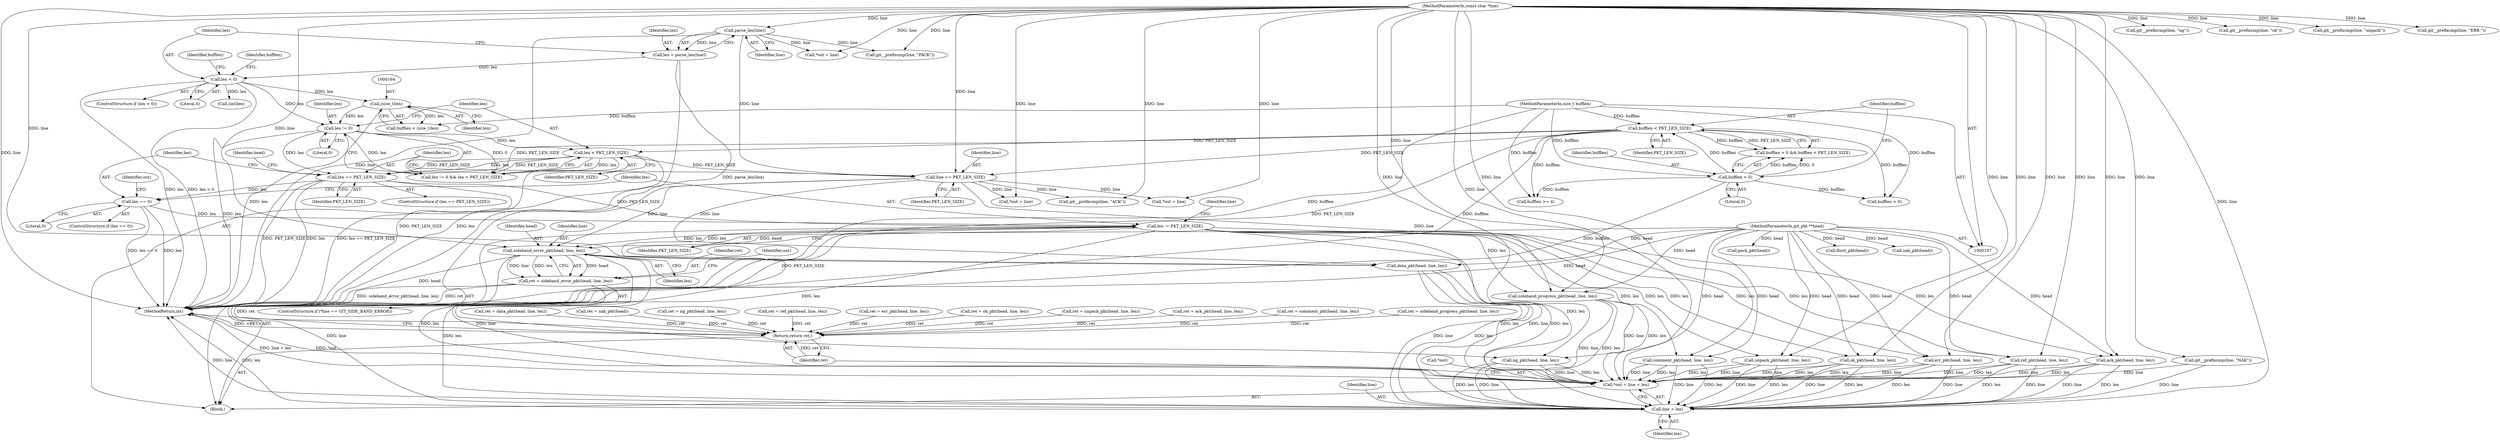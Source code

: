 digraph "0_libgit2_66e3774d279672ee51c3b54545a79d20d1ada834@pointer" {
"1000242" [label="(Call,sideband_error_pkt(head, line, len))"];
"1000108" [label="(MethodParameterIn,git_pkt **head)"];
"1000178" [label="(Call,line += PKT_LEN_SIZE)"];
"1000120" [label="(Call,bufflen < PKT_LEN_SIZE)"];
"1000117" [label="(Call,bufflen > 0)"];
"1000111" [label="(MethodParameterIn,size_t bufflen)"];
"1000173" [label="(Call,len < PKT_LEN_SIZE)"];
"1000170" [label="(Call,len != 0)"];
"1000130" [label="(Call,len < 0)"];
"1000125" [label="(Call,len = parse_len(line))"];
"1000127" [label="(Call,parse_len(line))"];
"1000109" [label="(MethodParameterIn,const char *line)"];
"1000163" [label="(Call,(size_t)len)"];
"1000208" [label="(Call,len -= PKT_LEN_SIZE)"];
"1000182" [label="(Call,len == PKT_LEN_SIZE)"];
"1000197" [label="(Call,len == 0)"];
"1000240" [label="(Call,ret = sideband_error_pkt(head, line, len))"];
"1000341" [label="(Return,return ret;)"];
"1000335" [label="(Call,*out = line + len)"];
"1000338" [label="(Call,line + len)"];
"1000169" [label="(Call,len != 0 && len < PKT_LEN_SIZE)"];
"1000218" [label="(Call,data_pkt(head, line, len))"];
"1000307" [label="(Call,git__prefixcmp(line, \"ng\"))"];
"1000108" [label="(MethodParameterIn,git_pkt **head)"];
"1000240" [label="(Call,ret = sideband_error_pkt(head, line, len))"];
"1000161" [label="(Call,bufflen < (size_t)len)"];
"1000276" [label="(Call,err_pkt(head, line, len))"];
"1000131" [label="(Identifier,len)"];
"1000295" [label="(Call,git__prefixcmp(line, \"ok\"))"];
"1000329" [label="(Call,ret = ref_pkt(head, line, len))"];
"1000172" [label="(Literal,0)"];
"1000300" [label="(Call,ok_pkt(head, line, len))"];
"1000336" [label="(Call,*out)"];
"1000254" [label="(Call,ack_pkt(head, line, len))"];
"1000190" [label="(Call,*out = line)"];
"1000182" [label="(Call,len == PKT_LEN_SIZE)"];
"1000203" [label="(Identifier,out)"];
"1000342" [label="(Identifier,ret)"];
"1000120" [label="(Call,bufflen < PKT_LEN_SIZE)"];
"1000171" [label="(Identifier,len)"];
"1000288" [label="(Call,comment_pkt(head, line, len))"];
"1000337" [label="(Identifier,out)"];
"1000153" [label="(Call,(int)len)"];
"1000150" [label="(Call,pack_pkt(head))"];
"1000165" [label="(Identifier,len)"];
"1000341" [label="(Return,return ret;)"];
"1000199" [label="(Literal,0)"];
"1000121" [label="(Identifier,bufflen)"];
"1000130" [label="(Call,len < 0)"];
"1000129" [label="(ControlStructure,if (len < 0))"];
"1000188" [label="(Identifier,head)"];
"1000197" [label="(Call,len == 0)"];
"1000339" [label="(Identifier,line)"];
"1000128" [label="(Identifier,line)"];
"1000274" [label="(Call,ret = err_pkt(head, line, len))"];
"1000119" [label="(Literal,0)"];
"1000249" [label="(Call,git__prefixcmp(line, \"ACK\"))"];
"1000122" [label="(Identifier,PKT_LEN_SIZE)"];
"1000298" [label="(Call,ret = ok_pkt(head, line, len))"];
"1000322" [label="(Call,ret = unpack_pkt(head, line, len))"];
"1000170" [label="(Call,len != 0)"];
"1000206" [label="(Call,flush_pkt(head))"];
"1000159" [label="(Identifier,bufflen)"];
"1000140" [label="(Call,git__prefixcmp(line, \"PACK\"))"];
"1000241" [label="(Identifier,ret)"];
"1000209" [label="(Identifier,len)"];
"1000145" [label="(Call,*out = line)"];
"1000252" [label="(Call,ret = ack_pkt(head, line, len))"];
"1000235" [label="(ControlStructure,if (*line == GIT_SIDE_BAND_ERROR))"];
"1000180" [label="(Identifier,PKT_LEN_SIZE)"];
"1000181" [label="(ControlStructure,if (len == PKT_LEN_SIZE))"];
"1000244" [label="(Identifier,line)"];
"1000125" [label="(Call,len = parse_len(line))"];
"1000243" [label="(Identifier,head)"];
"1000335" [label="(Call,*out = line + len)"];
"1000116" [label="(Call,bufflen > 0 && bufflen < PKT_LEN_SIZE)"];
"1000137" [label="(Identifier,bufflen)"];
"1000173" [label="(Call,len < PKT_LEN_SIZE)"];
"1000127" [label="(Call,parse_len(line))"];
"1000118" [label="(Identifier,bufflen)"];
"1000319" [label="(Call,git__prefixcmp(line, \"unpack\"))"];
"1000198" [label="(Identifier,len)"];
"1000343" [label="(MethodReturn,int)"];
"1000286" [label="(Call,ret = comment_pkt(head, line, len))"];
"1000230" [label="(Call,sideband_progress_pkt(head, line, len))"];
"1000338" [label="(Call,line + len)"];
"1000158" [label="(Call,bufflen > 0)"];
"1000210" [label="(Identifier,PKT_LEN_SIZE)"];
"1000126" [label="(Identifier,len)"];
"1000214" [label="(Identifier,line)"];
"1000331" [label="(Call,ref_pkt(head, line, len))"];
"1000312" [label="(Call,ng_pkt(head, line, len))"];
"1000201" [label="(Call,*out = line)"];
"1000228" [label="(Call,ret = sideband_progress_pkt(head, line, len))"];
"1000245" [label="(Identifier,len)"];
"1000261" [label="(Call,git__prefixcmp(line, \"NAK\"))"];
"1000112" [label="(Block,)"];
"1000175" [label="(Identifier,PKT_LEN_SIZE)"];
"1000340" [label="(Identifier,len)"];
"1000208" [label="(Call,len -= PKT_LEN_SIZE)"];
"1000117" [label="(Call,bufflen > 0)"];
"1000163" [label="(Call,(size_t)len)"];
"1000109" [label="(MethodParameterIn,const char *line)"];
"1000196" [label="(ControlStructure,if (len == 0))"];
"1000216" [label="(Call,ret = data_pkt(head, line, len))"];
"1000179" [label="(Identifier,line)"];
"1000271" [label="(Call,git__prefixcmp(line, \"ERR \"))"];
"1000174" [label="(Identifier,len)"];
"1000178" [label="(Call,line += PKT_LEN_SIZE)"];
"1000324" [label="(Call,unpack_pkt(head, line, len))"];
"1000242" [label="(Call,sideband_error_pkt(head, line, len))"];
"1000264" [label="(Call,ret = nak_pkt(head))"];
"1000132" [label="(Literal,0)"];
"1000310" [label="(Call,ret = ng_pkt(head, line, len))"];
"1000266" [label="(Call,nak_pkt(head))"];
"1000184" [label="(Identifier,PKT_LEN_SIZE)"];
"1000136" [label="(Call,bufflen >= 4)"];
"1000183" [label="(Identifier,len)"];
"1000111" [label="(MethodParameterIn,size_t bufflen)"];
"1000242" -> "1000240"  [label="AST: "];
"1000242" -> "1000245"  [label="CFG: "];
"1000243" -> "1000242"  [label="AST: "];
"1000244" -> "1000242"  [label="AST: "];
"1000245" -> "1000242"  [label="AST: "];
"1000240" -> "1000242"  [label="CFG: "];
"1000242" -> "1000343"  [label="DDG: head"];
"1000242" -> "1000240"  [label="DDG: head"];
"1000242" -> "1000240"  [label="DDG: line"];
"1000242" -> "1000240"  [label="DDG: len"];
"1000108" -> "1000242"  [label="DDG: head"];
"1000178" -> "1000242"  [label="DDG: line"];
"1000109" -> "1000242"  [label="DDG: line"];
"1000208" -> "1000242"  [label="DDG: len"];
"1000242" -> "1000335"  [label="DDG: line"];
"1000242" -> "1000335"  [label="DDG: len"];
"1000242" -> "1000338"  [label="DDG: line"];
"1000242" -> "1000338"  [label="DDG: len"];
"1000108" -> "1000107"  [label="AST: "];
"1000108" -> "1000343"  [label="DDG: head"];
"1000108" -> "1000150"  [label="DDG: head"];
"1000108" -> "1000206"  [label="DDG: head"];
"1000108" -> "1000218"  [label="DDG: head"];
"1000108" -> "1000230"  [label="DDG: head"];
"1000108" -> "1000254"  [label="DDG: head"];
"1000108" -> "1000266"  [label="DDG: head"];
"1000108" -> "1000276"  [label="DDG: head"];
"1000108" -> "1000288"  [label="DDG: head"];
"1000108" -> "1000300"  [label="DDG: head"];
"1000108" -> "1000312"  [label="DDG: head"];
"1000108" -> "1000324"  [label="DDG: head"];
"1000108" -> "1000331"  [label="DDG: head"];
"1000178" -> "1000112"  [label="AST: "];
"1000178" -> "1000180"  [label="CFG: "];
"1000179" -> "1000178"  [label="AST: "];
"1000180" -> "1000178"  [label="AST: "];
"1000183" -> "1000178"  [label="CFG: "];
"1000120" -> "1000178"  [label="DDG: PKT_LEN_SIZE"];
"1000173" -> "1000178"  [label="DDG: PKT_LEN_SIZE"];
"1000127" -> "1000178"  [label="DDG: line"];
"1000109" -> "1000178"  [label="DDG: line"];
"1000178" -> "1000190"  [label="DDG: line"];
"1000178" -> "1000201"  [label="DDG: line"];
"1000178" -> "1000218"  [label="DDG: line"];
"1000178" -> "1000230"  [label="DDG: line"];
"1000178" -> "1000249"  [label="DDG: line"];
"1000120" -> "1000116"  [label="AST: "];
"1000120" -> "1000122"  [label="CFG: "];
"1000121" -> "1000120"  [label="AST: "];
"1000122" -> "1000120"  [label="AST: "];
"1000116" -> "1000120"  [label="CFG: "];
"1000120" -> "1000343"  [label="DDG: bufflen"];
"1000120" -> "1000343"  [label="DDG: PKT_LEN_SIZE"];
"1000120" -> "1000116"  [label="DDG: bufflen"];
"1000120" -> "1000116"  [label="DDG: PKT_LEN_SIZE"];
"1000117" -> "1000120"  [label="DDG: bufflen"];
"1000111" -> "1000120"  [label="DDG: bufflen"];
"1000120" -> "1000136"  [label="DDG: bufflen"];
"1000120" -> "1000158"  [label="DDG: bufflen"];
"1000120" -> "1000173"  [label="DDG: PKT_LEN_SIZE"];
"1000120" -> "1000182"  [label="DDG: PKT_LEN_SIZE"];
"1000117" -> "1000116"  [label="AST: "];
"1000117" -> "1000119"  [label="CFG: "];
"1000118" -> "1000117"  [label="AST: "];
"1000119" -> "1000117"  [label="AST: "];
"1000121" -> "1000117"  [label="CFG: "];
"1000116" -> "1000117"  [label="CFG: "];
"1000117" -> "1000343"  [label="DDG: bufflen"];
"1000117" -> "1000116"  [label="DDG: bufflen"];
"1000117" -> "1000116"  [label="DDG: 0"];
"1000111" -> "1000117"  [label="DDG: bufflen"];
"1000117" -> "1000136"  [label="DDG: bufflen"];
"1000117" -> "1000158"  [label="DDG: bufflen"];
"1000111" -> "1000107"  [label="AST: "];
"1000111" -> "1000343"  [label="DDG: bufflen"];
"1000111" -> "1000136"  [label="DDG: bufflen"];
"1000111" -> "1000158"  [label="DDG: bufflen"];
"1000111" -> "1000161"  [label="DDG: bufflen"];
"1000173" -> "1000169"  [label="AST: "];
"1000173" -> "1000175"  [label="CFG: "];
"1000174" -> "1000173"  [label="AST: "];
"1000175" -> "1000173"  [label="AST: "];
"1000169" -> "1000173"  [label="CFG: "];
"1000173" -> "1000343"  [label="DDG: len"];
"1000173" -> "1000343"  [label="DDG: PKT_LEN_SIZE"];
"1000173" -> "1000169"  [label="DDG: len"];
"1000173" -> "1000169"  [label="DDG: PKT_LEN_SIZE"];
"1000170" -> "1000173"  [label="DDG: len"];
"1000173" -> "1000182"  [label="DDG: len"];
"1000173" -> "1000182"  [label="DDG: PKT_LEN_SIZE"];
"1000170" -> "1000169"  [label="AST: "];
"1000170" -> "1000172"  [label="CFG: "];
"1000171" -> "1000170"  [label="AST: "];
"1000172" -> "1000170"  [label="AST: "];
"1000174" -> "1000170"  [label="CFG: "];
"1000169" -> "1000170"  [label="CFG: "];
"1000170" -> "1000343"  [label="DDG: len"];
"1000170" -> "1000169"  [label="DDG: len"];
"1000170" -> "1000169"  [label="DDG: 0"];
"1000130" -> "1000170"  [label="DDG: len"];
"1000163" -> "1000170"  [label="DDG: len"];
"1000170" -> "1000182"  [label="DDG: len"];
"1000130" -> "1000129"  [label="AST: "];
"1000130" -> "1000132"  [label="CFG: "];
"1000131" -> "1000130"  [label="AST: "];
"1000132" -> "1000130"  [label="AST: "];
"1000137" -> "1000130"  [label="CFG: "];
"1000159" -> "1000130"  [label="CFG: "];
"1000130" -> "1000343"  [label="DDG: len < 0"];
"1000130" -> "1000343"  [label="DDG: len"];
"1000125" -> "1000130"  [label="DDG: len"];
"1000130" -> "1000153"  [label="DDG: len"];
"1000130" -> "1000163"  [label="DDG: len"];
"1000125" -> "1000112"  [label="AST: "];
"1000125" -> "1000127"  [label="CFG: "];
"1000126" -> "1000125"  [label="AST: "];
"1000127" -> "1000125"  [label="AST: "];
"1000131" -> "1000125"  [label="CFG: "];
"1000125" -> "1000343"  [label="DDG: parse_len(line)"];
"1000127" -> "1000125"  [label="DDG: line"];
"1000127" -> "1000128"  [label="CFG: "];
"1000128" -> "1000127"  [label="AST: "];
"1000127" -> "1000343"  [label="DDG: line"];
"1000109" -> "1000127"  [label="DDG: line"];
"1000127" -> "1000140"  [label="DDG: line"];
"1000127" -> "1000145"  [label="DDG: line"];
"1000109" -> "1000107"  [label="AST: "];
"1000109" -> "1000343"  [label="DDG: line"];
"1000109" -> "1000140"  [label="DDG: line"];
"1000109" -> "1000145"  [label="DDG: line"];
"1000109" -> "1000190"  [label="DDG: line"];
"1000109" -> "1000201"  [label="DDG: line"];
"1000109" -> "1000218"  [label="DDG: line"];
"1000109" -> "1000230"  [label="DDG: line"];
"1000109" -> "1000249"  [label="DDG: line"];
"1000109" -> "1000254"  [label="DDG: line"];
"1000109" -> "1000261"  [label="DDG: line"];
"1000109" -> "1000271"  [label="DDG: line"];
"1000109" -> "1000276"  [label="DDG: line"];
"1000109" -> "1000288"  [label="DDG: line"];
"1000109" -> "1000295"  [label="DDG: line"];
"1000109" -> "1000300"  [label="DDG: line"];
"1000109" -> "1000307"  [label="DDG: line"];
"1000109" -> "1000312"  [label="DDG: line"];
"1000109" -> "1000319"  [label="DDG: line"];
"1000109" -> "1000324"  [label="DDG: line"];
"1000109" -> "1000331"  [label="DDG: line"];
"1000109" -> "1000335"  [label="DDG: line"];
"1000109" -> "1000338"  [label="DDG: line"];
"1000163" -> "1000161"  [label="AST: "];
"1000163" -> "1000165"  [label="CFG: "];
"1000164" -> "1000163"  [label="AST: "];
"1000165" -> "1000163"  [label="AST: "];
"1000161" -> "1000163"  [label="CFG: "];
"1000163" -> "1000343"  [label="DDG: len"];
"1000163" -> "1000161"  [label="DDG: len"];
"1000208" -> "1000112"  [label="AST: "];
"1000208" -> "1000210"  [label="CFG: "];
"1000209" -> "1000208"  [label="AST: "];
"1000210" -> "1000208"  [label="AST: "];
"1000214" -> "1000208"  [label="CFG: "];
"1000208" -> "1000343"  [label="DDG: PKT_LEN_SIZE"];
"1000182" -> "1000208"  [label="DDG: PKT_LEN_SIZE"];
"1000197" -> "1000208"  [label="DDG: len"];
"1000208" -> "1000218"  [label="DDG: len"];
"1000208" -> "1000230"  [label="DDG: len"];
"1000208" -> "1000254"  [label="DDG: len"];
"1000208" -> "1000276"  [label="DDG: len"];
"1000208" -> "1000288"  [label="DDG: len"];
"1000208" -> "1000300"  [label="DDG: len"];
"1000208" -> "1000312"  [label="DDG: len"];
"1000208" -> "1000324"  [label="DDG: len"];
"1000208" -> "1000331"  [label="DDG: len"];
"1000208" -> "1000335"  [label="DDG: len"];
"1000208" -> "1000338"  [label="DDG: len"];
"1000182" -> "1000181"  [label="AST: "];
"1000182" -> "1000184"  [label="CFG: "];
"1000183" -> "1000182"  [label="AST: "];
"1000184" -> "1000182"  [label="AST: "];
"1000188" -> "1000182"  [label="CFG: "];
"1000198" -> "1000182"  [label="CFG: "];
"1000182" -> "1000343"  [label="DDG: len == PKT_LEN_SIZE"];
"1000182" -> "1000343"  [label="DDG: PKT_LEN_SIZE"];
"1000182" -> "1000343"  [label="DDG: len"];
"1000182" -> "1000197"  [label="DDG: len"];
"1000197" -> "1000196"  [label="AST: "];
"1000197" -> "1000199"  [label="CFG: "];
"1000198" -> "1000197"  [label="AST: "];
"1000199" -> "1000197"  [label="AST: "];
"1000203" -> "1000197"  [label="CFG: "];
"1000209" -> "1000197"  [label="CFG: "];
"1000197" -> "1000343"  [label="DDG: len == 0"];
"1000197" -> "1000343"  [label="DDG: len"];
"1000240" -> "1000235"  [label="AST: "];
"1000241" -> "1000240"  [label="AST: "];
"1000337" -> "1000240"  [label="CFG: "];
"1000240" -> "1000343"  [label="DDG: sideband_error_pkt(head, line, len)"];
"1000240" -> "1000343"  [label="DDG: ret"];
"1000240" -> "1000341"  [label="DDG: ret"];
"1000341" -> "1000112"  [label="AST: "];
"1000341" -> "1000342"  [label="CFG: "];
"1000342" -> "1000341"  [label="AST: "];
"1000343" -> "1000341"  [label="CFG: "];
"1000341" -> "1000343"  [label="DDG: <RET>"];
"1000342" -> "1000341"  [label="DDG: ret"];
"1000274" -> "1000341"  [label="DDG: ret"];
"1000252" -> "1000341"  [label="DDG: ret"];
"1000286" -> "1000341"  [label="DDG: ret"];
"1000298" -> "1000341"  [label="DDG: ret"];
"1000264" -> "1000341"  [label="DDG: ret"];
"1000228" -> "1000341"  [label="DDG: ret"];
"1000329" -> "1000341"  [label="DDG: ret"];
"1000322" -> "1000341"  [label="DDG: ret"];
"1000216" -> "1000341"  [label="DDG: ret"];
"1000310" -> "1000341"  [label="DDG: ret"];
"1000335" -> "1000112"  [label="AST: "];
"1000335" -> "1000338"  [label="CFG: "];
"1000336" -> "1000335"  [label="AST: "];
"1000338" -> "1000335"  [label="AST: "];
"1000342" -> "1000335"  [label="CFG: "];
"1000335" -> "1000343"  [label="DDG: *out"];
"1000335" -> "1000343"  [label="DDG: line + len"];
"1000324" -> "1000335"  [label="DDG: line"];
"1000324" -> "1000335"  [label="DDG: len"];
"1000331" -> "1000335"  [label="DDG: line"];
"1000331" -> "1000335"  [label="DDG: len"];
"1000288" -> "1000335"  [label="DDG: line"];
"1000288" -> "1000335"  [label="DDG: len"];
"1000261" -> "1000335"  [label="DDG: line"];
"1000230" -> "1000335"  [label="DDG: line"];
"1000230" -> "1000335"  [label="DDG: len"];
"1000218" -> "1000335"  [label="DDG: line"];
"1000218" -> "1000335"  [label="DDG: len"];
"1000254" -> "1000335"  [label="DDG: line"];
"1000254" -> "1000335"  [label="DDG: len"];
"1000312" -> "1000335"  [label="DDG: line"];
"1000312" -> "1000335"  [label="DDG: len"];
"1000300" -> "1000335"  [label="DDG: line"];
"1000300" -> "1000335"  [label="DDG: len"];
"1000276" -> "1000335"  [label="DDG: line"];
"1000276" -> "1000335"  [label="DDG: len"];
"1000338" -> "1000340"  [label="CFG: "];
"1000339" -> "1000338"  [label="AST: "];
"1000340" -> "1000338"  [label="AST: "];
"1000338" -> "1000343"  [label="DDG: line"];
"1000338" -> "1000343"  [label="DDG: len"];
"1000324" -> "1000338"  [label="DDG: line"];
"1000324" -> "1000338"  [label="DDG: len"];
"1000331" -> "1000338"  [label="DDG: line"];
"1000331" -> "1000338"  [label="DDG: len"];
"1000288" -> "1000338"  [label="DDG: line"];
"1000288" -> "1000338"  [label="DDG: len"];
"1000261" -> "1000338"  [label="DDG: line"];
"1000230" -> "1000338"  [label="DDG: line"];
"1000230" -> "1000338"  [label="DDG: len"];
"1000218" -> "1000338"  [label="DDG: line"];
"1000218" -> "1000338"  [label="DDG: len"];
"1000254" -> "1000338"  [label="DDG: line"];
"1000254" -> "1000338"  [label="DDG: len"];
"1000312" -> "1000338"  [label="DDG: line"];
"1000312" -> "1000338"  [label="DDG: len"];
"1000300" -> "1000338"  [label="DDG: line"];
"1000300" -> "1000338"  [label="DDG: len"];
"1000276" -> "1000338"  [label="DDG: line"];
"1000276" -> "1000338"  [label="DDG: len"];
}
